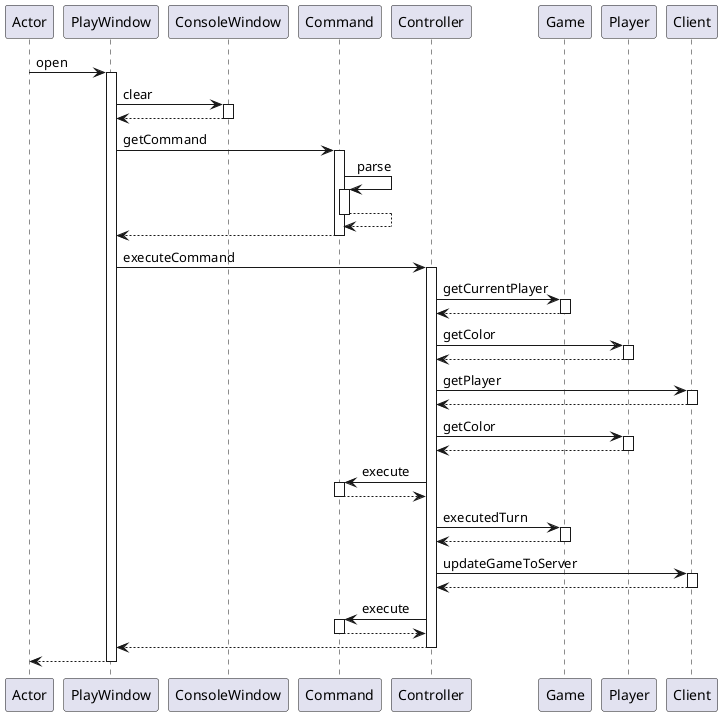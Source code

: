 @startuml
participant Actor
Actor -> PlayWindow : open
activate PlayWindow
PlayWindow -> ConsoleWindow : clear
activate ConsoleWindow
ConsoleWindow --> PlayWindow
deactivate ConsoleWindow
PlayWindow -> Command : getCommand
activate Command
Command -> Command : parse
activate Command
Command --> Command
deactivate Command
Command --> PlayWindow
deactivate Command
PlayWindow -> Controller : executeCommand
activate Controller
Controller -> Game : getCurrentPlayer
activate Game
Game --> Controller
deactivate Game
Controller -> Player : getColor
activate Player
Player --> Controller
deactivate Player
Controller -> Client : getPlayer
activate Client
Client --> Controller
deactivate Client
Controller -> Player : getColor
activate Player
Player --> Controller
deactivate Player
Controller -> Command : execute
activate Command
Command --> Controller
deactivate Command
Controller -> Game : executedTurn
activate Game
Game --> Controller
deactivate Game
Controller -> Client : updateGameToServer
activate Client
Client --> Controller
deactivate Client
Controller -> Command : execute
activate Command
Command --> Controller
deactivate Command
Controller --> PlayWindow
deactivate Controller
return
@enduml